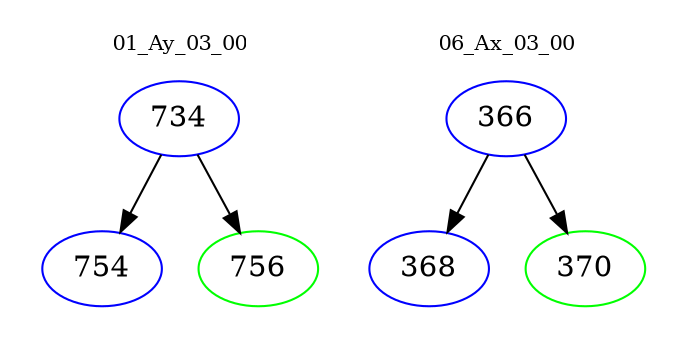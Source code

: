 digraph{
subgraph cluster_0 {
color = white
label = "01_Ay_03_00";
fontsize=10;
T0_734 [label="734", color="blue"]
T0_734 -> T0_754 [color="black"]
T0_754 [label="754", color="blue"]
T0_734 -> T0_756 [color="black"]
T0_756 [label="756", color="green"]
}
subgraph cluster_1 {
color = white
label = "06_Ax_03_00";
fontsize=10;
T1_366 [label="366", color="blue"]
T1_366 -> T1_368 [color="black"]
T1_368 [label="368", color="blue"]
T1_366 -> T1_370 [color="black"]
T1_370 [label="370", color="green"]
}
}
